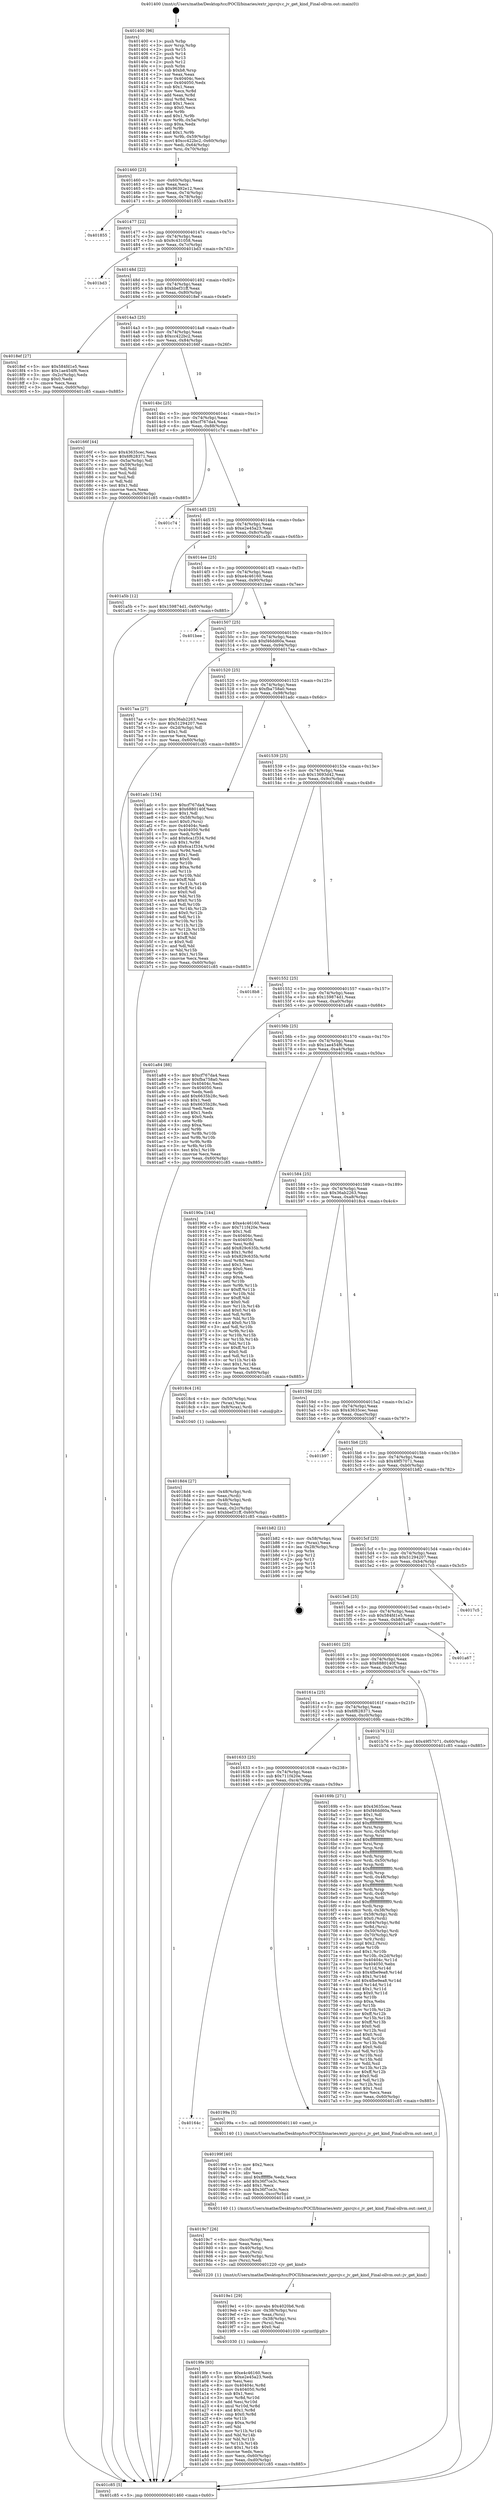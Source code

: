 digraph "0x401400" {
  label = "0x401400 (/mnt/c/Users/mathe/Desktop/tcc/POCII/binaries/extr_jqsrcjv.c_jv_get_kind_Final-ollvm.out::main(0))"
  labelloc = "t"
  node[shape=record]

  Entry [label="",width=0.3,height=0.3,shape=circle,fillcolor=black,style=filled]
  "0x401460" [label="{
     0x401460 [23]\l
     | [instrs]\l
     &nbsp;&nbsp;0x401460 \<+3\>: mov -0x60(%rbp),%eax\l
     &nbsp;&nbsp;0x401463 \<+2\>: mov %eax,%ecx\l
     &nbsp;&nbsp;0x401465 \<+6\>: sub $0x96392e12,%ecx\l
     &nbsp;&nbsp;0x40146b \<+3\>: mov %eax,-0x74(%rbp)\l
     &nbsp;&nbsp;0x40146e \<+3\>: mov %ecx,-0x78(%rbp)\l
     &nbsp;&nbsp;0x401471 \<+6\>: je 0000000000401855 \<main+0x455\>\l
  }"]
  "0x401855" [label="{
     0x401855\l
  }", style=dashed]
  "0x401477" [label="{
     0x401477 [22]\l
     | [instrs]\l
     &nbsp;&nbsp;0x401477 \<+5\>: jmp 000000000040147c \<main+0x7c\>\l
     &nbsp;&nbsp;0x40147c \<+3\>: mov -0x74(%rbp),%eax\l
     &nbsp;&nbsp;0x40147f \<+5\>: sub $0x9c431058,%eax\l
     &nbsp;&nbsp;0x401484 \<+3\>: mov %eax,-0x7c(%rbp)\l
     &nbsp;&nbsp;0x401487 \<+6\>: je 0000000000401bd3 \<main+0x7d3\>\l
  }"]
  Exit [label="",width=0.3,height=0.3,shape=circle,fillcolor=black,style=filled,peripheries=2]
  "0x401bd3" [label="{
     0x401bd3\l
  }", style=dashed]
  "0x40148d" [label="{
     0x40148d [22]\l
     | [instrs]\l
     &nbsp;&nbsp;0x40148d \<+5\>: jmp 0000000000401492 \<main+0x92\>\l
     &nbsp;&nbsp;0x401492 \<+3\>: mov -0x74(%rbp),%eax\l
     &nbsp;&nbsp;0x401495 \<+5\>: sub $0xbbef31ff,%eax\l
     &nbsp;&nbsp;0x40149a \<+3\>: mov %eax,-0x80(%rbp)\l
     &nbsp;&nbsp;0x40149d \<+6\>: je 00000000004018ef \<main+0x4ef\>\l
  }"]
  "0x4019fe" [label="{
     0x4019fe [93]\l
     | [instrs]\l
     &nbsp;&nbsp;0x4019fe \<+5\>: mov $0xe4c46160,%ecx\l
     &nbsp;&nbsp;0x401a03 \<+5\>: mov $0xe2e45a23,%edx\l
     &nbsp;&nbsp;0x401a08 \<+2\>: xor %esi,%esi\l
     &nbsp;&nbsp;0x401a0a \<+8\>: mov 0x40404c,%r8d\l
     &nbsp;&nbsp;0x401a12 \<+8\>: mov 0x404050,%r9d\l
     &nbsp;&nbsp;0x401a1a \<+3\>: sub $0x1,%esi\l
     &nbsp;&nbsp;0x401a1d \<+3\>: mov %r8d,%r10d\l
     &nbsp;&nbsp;0x401a20 \<+3\>: add %esi,%r10d\l
     &nbsp;&nbsp;0x401a23 \<+4\>: imul %r10d,%r8d\l
     &nbsp;&nbsp;0x401a27 \<+4\>: and $0x1,%r8d\l
     &nbsp;&nbsp;0x401a2b \<+4\>: cmp $0x0,%r8d\l
     &nbsp;&nbsp;0x401a2f \<+4\>: sete %r11b\l
     &nbsp;&nbsp;0x401a33 \<+4\>: cmp $0xa,%r9d\l
     &nbsp;&nbsp;0x401a37 \<+3\>: setl %bl\l
     &nbsp;&nbsp;0x401a3a \<+3\>: mov %r11b,%r14b\l
     &nbsp;&nbsp;0x401a3d \<+3\>: and %bl,%r14b\l
     &nbsp;&nbsp;0x401a40 \<+3\>: xor %bl,%r11b\l
     &nbsp;&nbsp;0x401a43 \<+3\>: or %r11b,%r14b\l
     &nbsp;&nbsp;0x401a46 \<+4\>: test $0x1,%r14b\l
     &nbsp;&nbsp;0x401a4a \<+3\>: cmovne %edx,%ecx\l
     &nbsp;&nbsp;0x401a4d \<+3\>: mov %ecx,-0x60(%rbp)\l
     &nbsp;&nbsp;0x401a50 \<+6\>: mov %eax,-0xd0(%rbp)\l
     &nbsp;&nbsp;0x401a56 \<+5\>: jmp 0000000000401c85 \<main+0x885\>\l
  }"]
  "0x4018ef" [label="{
     0x4018ef [27]\l
     | [instrs]\l
     &nbsp;&nbsp;0x4018ef \<+5\>: mov $0x584fd1e5,%eax\l
     &nbsp;&nbsp;0x4018f4 \<+5\>: mov $0x1ae454f6,%ecx\l
     &nbsp;&nbsp;0x4018f9 \<+3\>: mov -0x2c(%rbp),%edx\l
     &nbsp;&nbsp;0x4018fc \<+3\>: cmp $0x0,%edx\l
     &nbsp;&nbsp;0x4018ff \<+3\>: cmove %ecx,%eax\l
     &nbsp;&nbsp;0x401902 \<+3\>: mov %eax,-0x60(%rbp)\l
     &nbsp;&nbsp;0x401905 \<+5\>: jmp 0000000000401c85 \<main+0x885\>\l
  }"]
  "0x4014a3" [label="{
     0x4014a3 [25]\l
     | [instrs]\l
     &nbsp;&nbsp;0x4014a3 \<+5\>: jmp 00000000004014a8 \<main+0xa8\>\l
     &nbsp;&nbsp;0x4014a8 \<+3\>: mov -0x74(%rbp),%eax\l
     &nbsp;&nbsp;0x4014ab \<+5\>: sub $0xcc422bc2,%eax\l
     &nbsp;&nbsp;0x4014b0 \<+6\>: mov %eax,-0x84(%rbp)\l
     &nbsp;&nbsp;0x4014b6 \<+6\>: je 000000000040166f \<main+0x26f\>\l
  }"]
  "0x4019e1" [label="{
     0x4019e1 [29]\l
     | [instrs]\l
     &nbsp;&nbsp;0x4019e1 \<+10\>: movabs $0x4020b6,%rdi\l
     &nbsp;&nbsp;0x4019eb \<+4\>: mov -0x38(%rbp),%rsi\l
     &nbsp;&nbsp;0x4019ef \<+2\>: mov %eax,(%rsi)\l
     &nbsp;&nbsp;0x4019f1 \<+4\>: mov -0x38(%rbp),%rsi\l
     &nbsp;&nbsp;0x4019f5 \<+2\>: mov (%rsi),%esi\l
     &nbsp;&nbsp;0x4019f7 \<+2\>: mov $0x0,%al\l
     &nbsp;&nbsp;0x4019f9 \<+5\>: call 0000000000401030 \<printf@plt\>\l
     | [calls]\l
     &nbsp;&nbsp;0x401030 \{1\} (unknown)\l
  }"]
  "0x40166f" [label="{
     0x40166f [44]\l
     | [instrs]\l
     &nbsp;&nbsp;0x40166f \<+5\>: mov $0x43635cec,%eax\l
     &nbsp;&nbsp;0x401674 \<+5\>: mov $0x6f628371,%ecx\l
     &nbsp;&nbsp;0x401679 \<+3\>: mov -0x5a(%rbp),%dl\l
     &nbsp;&nbsp;0x40167c \<+4\>: mov -0x59(%rbp),%sil\l
     &nbsp;&nbsp;0x401680 \<+3\>: mov %dl,%dil\l
     &nbsp;&nbsp;0x401683 \<+3\>: and %sil,%dil\l
     &nbsp;&nbsp;0x401686 \<+3\>: xor %sil,%dl\l
     &nbsp;&nbsp;0x401689 \<+3\>: or %dl,%dil\l
     &nbsp;&nbsp;0x40168c \<+4\>: test $0x1,%dil\l
     &nbsp;&nbsp;0x401690 \<+3\>: cmovne %ecx,%eax\l
     &nbsp;&nbsp;0x401693 \<+3\>: mov %eax,-0x60(%rbp)\l
     &nbsp;&nbsp;0x401696 \<+5\>: jmp 0000000000401c85 \<main+0x885\>\l
  }"]
  "0x4014bc" [label="{
     0x4014bc [25]\l
     | [instrs]\l
     &nbsp;&nbsp;0x4014bc \<+5\>: jmp 00000000004014c1 \<main+0xc1\>\l
     &nbsp;&nbsp;0x4014c1 \<+3\>: mov -0x74(%rbp),%eax\l
     &nbsp;&nbsp;0x4014c4 \<+5\>: sub $0xcf767da4,%eax\l
     &nbsp;&nbsp;0x4014c9 \<+6\>: mov %eax,-0x88(%rbp)\l
     &nbsp;&nbsp;0x4014cf \<+6\>: je 0000000000401c74 \<main+0x874\>\l
  }"]
  "0x401c85" [label="{
     0x401c85 [5]\l
     | [instrs]\l
     &nbsp;&nbsp;0x401c85 \<+5\>: jmp 0000000000401460 \<main+0x60\>\l
  }"]
  "0x401400" [label="{
     0x401400 [96]\l
     | [instrs]\l
     &nbsp;&nbsp;0x401400 \<+1\>: push %rbp\l
     &nbsp;&nbsp;0x401401 \<+3\>: mov %rsp,%rbp\l
     &nbsp;&nbsp;0x401404 \<+2\>: push %r15\l
     &nbsp;&nbsp;0x401406 \<+2\>: push %r14\l
     &nbsp;&nbsp;0x401408 \<+2\>: push %r13\l
     &nbsp;&nbsp;0x40140a \<+2\>: push %r12\l
     &nbsp;&nbsp;0x40140c \<+1\>: push %rbx\l
     &nbsp;&nbsp;0x40140d \<+7\>: sub $0xb8,%rsp\l
     &nbsp;&nbsp;0x401414 \<+2\>: xor %eax,%eax\l
     &nbsp;&nbsp;0x401416 \<+7\>: mov 0x40404c,%ecx\l
     &nbsp;&nbsp;0x40141d \<+7\>: mov 0x404050,%edx\l
     &nbsp;&nbsp;0x401424 \<+3\>: sub $0x1,%eax\l
     &nbsp;&nbsp;0x401427 \<+3\>: mov %ecx,%r8d\l
     &nbsp;&nbsp;0x40142a \<+3\>: add %eax,%r8d\l
     &nbsp;&nbsp;0x40142d \<+4\>: imul %r8d,%ecx\l
     &nbsp;&nbsp;0x401431 \<+3\>: and $0x1,%ecx\l
     &nbsp;&nbsp;0x401434 \<+3\>: cmp $0x0,%ecx\l
     &nbsp;&nbsp;0x401437 \<+4\>: sete %r9b\l
     &nbsp;&nbsp;0x40143b \<+4\>: and $0x1,%r9b\l
     &nbsp;&nbsp;0x40143f \<+4\>: mov %r9b,-0x5a(%rbp)\l
     &nbsp;&nbsp;0x401443 \<+3\>: cmp $0xa,%edx\l
     &nbsp;&nbsp;0x401446 \<+4\>: setl %r9b\l
     &nbsp;&nbsp;0x40144a \<+4\>: and $0x1,%r9b\l
     &nbsp;&nbsp;0x40144e \<+4\>: mov %r9b,-0x59(%rbp)\l
     &nbsp;&nbsp;0x401452 \<+7\>: movl $0xcc422bc2,-0x60(%rbp)\l
     &nbsp;&nbsp;0x401459 \<+3\>: mov %edi,-0x64(%rbp)\l
     &nbsp;&nbsp;0x40145c \<+4\>: mov %rsi,-0x70(%rbp)\l
  }"]
  "0x4019c7" [label="{
     0x4019c7 [26]\l
     | [instrs]\l
     &nbsp;&nbsp;0x4019c7 \<+6\>: mov -0xcc(%rbp),%ecx\l
     &nbsp;&nbsp;0x4019cd \<+3\>: imul %eax,%ecx\l
     &nbsp;&nbsp;0x4019d0 \<+4\>: mov -0x40(%rbp),%rsi\l
     &nbsp;&nbsp;0x4019d4 \<+2\>: mov %ecx,(%rsi)\l
     &nbsp;&nbsp;0x4019d6 \<+4\>: mov -0x40(%rbp),%rsi\l
     &nbsp;&nbsp;0x4019da \<+2\>: mov (%rsi),%edi\l
     &nbsp;&nbsp;0x4019dc \<+5\>: call 0000000000401220 \<jv_get_kind\>\l
     | [calls]\l
     &nbsp;&nbsp;0x401220 \{1\} (/mnt/c/Users/mathe/Desktop/tcc/POCII/binaries/extr_jqsrcjv.c_jv_get_kind_Final-ollvm.out::jv_get_kind)\l
  }"]
  "0x401c74" [label="{
     0x401c74\l
  }", style=dashed]
  "0x4014d5" [label="{
     0x4014d5 [25]\l
     | [instrs]\l
     &nbsp;&nbsp;0x4014d5 \<+5\>: jmp 00000000004014da \<main+0xda\>\l
     &nbsp;&nbsp;0x4014da \<+3\>: mov -0x74(%rbp),%eax\l
     &nbsp;&nbsp;0x4014dd \<+5\>: sub $0xe2e45a23,%eax\l
     &nbsp;&nbsp;0x4014e2 \<+6\>: mov %eax,-0x8c(%rbp)\l
     &nbsp;&nbsp;0x4014e8 \<+6\>: je 0000000000401a5b \<main+0x65b\>\l
  }"]
  "0x40199f" [label="{
     0x40199f [40]\l
     | [instrs]\l
     &nbsp;&nbsp;0x40199f \<+5\>: mov $0x2,%ecx\l
     &nbsp;&nbsp;0x4019a4 \<+1\>: cltd\l
     &nbsp;&nbsp;0x4019a5 \<+2\>: idiv %ecx\l
     &nbsp;&nbsp;0x4019a7 \<+6\>: imul $0xfffffffe,%edx,%ecx\l
     &nbsp;&nbsp;0x4019ad \<+6\>: add $0x36f7ce3c,%ecx\l
     &nbsp;&nbsp;0x4019b3 \<+3\>: add $0x1,%ecx\l
     &nbsp;&nbsp;0x4019b6 \<+6\>: sub $0x36f7ce3c,%ecx\l
     &nbsp;&nbsp;0x4019bc \<+6\>: mov %ecx,-0xcc(%rbp)\l
     &nbsp;&nbsp;0x4019c2 \<+5\>: call 0000000000401140 \<next_i\>\l
     | [calls]\l
     &nbsp;&nbsp;0x401140 \{1\} (/mnt/c/Users/mathe/Desktop/tcc/POCII/binaries/extr_jqsrcjv.c_jv_get_kind_Final-ollvm.out::next_i)\l
  }"]
  "0x401a5b" [label="{
     0x401a5b [12]\l
     | [instrs]\l
     &nbsp;&nbsp;0x401a5b \<+7\>: movl $0x159874d1,-0x60(%rbp)\l
     &nbsp;&nbsp;0x401a62 \<+5\>: jmp 0000000000401c85 \<main+0x885\>\l
  }"]
  "0x4014ee" [label="{
     0x4014ee [25]\l
     | [instrs]\l
     &nbsp;&nbsp;0x4014ee \<+5\>: jmp 00000000004014f3 \<main+0xf3\>\l
     &nbsp;&nbsp;0x4014f3 \<+3\>: mov -0x74(%rbp),%eax\l
     &nbsp;&nbsp;0x4014f6 \<+5\>: sub $0xe4c46160,%eax\l
     &nbsp;&nbsp;0x4014fb \<+6\>: mov %eax,-0x90(%rbp)\l
     &nbsp;&nbsp;0x401501 \<+6\>: je 0000000000401bee \<main+0x7ee\>\l
  }"]
  "0x40164c" [label="{
     0x40164c\l
  }", style=dashed]
  "0x401bee" [label="{
     0x401bee\l
  }", style=dashed]
  "0x401507" [label="{
     0x401507 [25]\l
     | [instrs]\l
     &nbsp;&nbsp;0x401507 \<+5\>: jmp 000000000040150c \<main+0x10c\>\l
     &nbsp;&nbsp;0x40150c \<+3\>: mov -0x74(%rbp),%eax\l
     &nbsp;&nbsp;0x40150f \<+5\>: sub $0xf46dd60a,%eax\l
     &nbsp;&nbsp;0x401514 \<+6\>: mov %eax,-0x94(%rbp)\l
     &nbsp;&nbsp;0x40151a \<+6\>: je 00000000004017aa \<main+0x3aa\>\l
  }"]
  "0x40199a" [label="{
     0x40199a [5]\l
     | [instrs]\l
     &nbsp;&nbsp;0x40199a \<+5\>: call 0000000000401140 \<next_i\>\l
     | [calls]\l
     &nbsp;&nbsp;0x401140 \{1\} (/mnt/c/Users/mathe/Desktop/tcc/POCII/binaries/extr_jqsrcjv.c_jv_get_kind_Final-ollvm.out::next_i)\l
  }"]
  "0x4017aa" [label="{
     0x4017aa [27]\l
     | [instrs]\l
     &nbsp;&nbsp;0x4017aa \<+5\>: mov $0x36ab2263,%eax\l
     &nbsp;&nbsp;0x4017af \<+5\>: mov $0x51294207,%ecx\l
     &nbsp;&nbsp;0x4017b4 \<+3\>: mov -0x2d(%rbp),%dl\l
     &nbsp;&nbsp;0x4017b7 \<+3\>: test $0x1,%dl\l
     &nbsp;&nbsp;0x4017ba \<+3\>: cmovne %ecx,%eax\l
     &nbsp;&nbsp;0x4017bd \<+3\>: mov %eax,-0x60(%rbp)\l
     &nbsp;&nbsp;0x4017c0 \<+5\>: jmp 0000000000401c85 \<main+0x885\>\l
  }"]
  "0x401520" [label="{
     0x401520 [25]\l
     | [instrs]\l
     &nbsp;&nbsp;0x401520 \<+5\>: jmp 0000000000401525 \<main+0x125\>\l
     &nbsp;&nbsp;0x401525 \<+3\>: mov -0x74(%rbp),%eax\l
     &nbsp;&nbsp;0x401528 \<+5\>: sub $0xfba758a0,%eax\l
     &nbsp;&nbsp;0x40152d \<+6\>: mov %eax,-0x98(%rbp)\l
     &nbsp;&nbsp;0x401533 \<+6\>: je 0000000000401adc \<main+0x6dc\>\l
  }"]
  "0x4018d4" [label="{
     0x4018d4 [27]\l
     | [instrs]\l
     &nbsp;&nbsp;0x4018d4 \<+4\>: mov -0x48(%rbp),%rdi\l
     &nbsp;&nbsp;0x4018d8 \<+2\>: mov %eax,(%rdi)\l
     &nbsp;&nbsp;0x4018da \<+4\>: mov -0x48(%rbp),%rdi\l
     &nbsp;&nbsp;0x4018de \<+2\>: mov (%rdi),%eax\l
     &nbsp;&nbsp;0x4018e0 \<+3\>: mov %eax,-0x2c(%rbp)\l
     &nbsp;&nbsp;0x4018e3 \<+7\>: movl $0xbbef31ff,-0x60(%rbp)\l
     &nbsp;&nbsp;0x4018ea \<+5\>: jmp 0000000000401c85 \<main+0x885\>\l
  }"]
  "0x401adc" [label="{
     0x401adc [154]\l
     | [instrs]\l
     &nbsp;&nbsp;0x401adc \<+5\>: mov $0xcf767da4,%eax\l
     &nbsp;&nbsp;0x401ae1 \<+5\>: mov $0x6880140f,%ecx\l
     &nbsp;&nbsp;0x401ae6 \<+2\>: mov $0x1,%dl\l
     &nbsp;&nbsp;0x401ae8 \<+4\>: mov -0x58(%rbp),%rsi\l
     &nbsp;&nbsp;0x401aec \<+6\>: movl $0x0,(%rsi)\l
     &nbsp;&nbsp;0x401af2 \<+7\>: mov 0x40404c,%edi\l
     &nbsp;&nbsp;0x401af9 \<+8\>: mov 0x404050,%r8d\l
     &nbsp;&nbsp;0x401b01 \<+3\>: mov %edi,%r9d\l
     &nbsp;&nbsp;0x401b04 \<+7\>: add $0x6ca1f334,%r9d\l
     &nbsp;&nbsp;0x401b0b \<+4\>: sub $0x1,%r9d\l
     &nbsp;&nbsp;0x401b0f \<+7\>: sub $0x6ca1f334,%r9d\l
     &nbsp;&nbsp;0x401b16 \<+4\>: imul %r9d,%edi\l
     &nbsp;&nbsp;0x401b1a \<+3\>: and $0x1,%edi\l
     &nbsp;&nbsp;0x401b1d \<+3\>: cmp $0x0,%edi\l
     &nbsp;&nbsp;0x401b20 \<+4\>: sete %r10b\l
     &nbsp;&nbsp;0x401b24 \<+4\>: cmp $0xa,%r8d\l
     &nbsp;&nbsp;0x401b28 \<+4\>: setl %r11b\l
     &nbsp;&nbsp;0x401b2c \<+3\>: mov %r10b,%bl\l
     &nbsp;&nbsp;0x401b2f \<+3\>: xor $0xff,%bl\l
     &nbsp;&nbsp;0x401b32 \<+3\>: mov %r11b,%r14b\l
     &nbsp;&nbsp;0x401b35 \<+4\>: xor $0xff,%r14b\l
     &nbsp;&nbsp;0x401b39 \<+3\>: xor $0x0,%dl\l
     &nbsp;&nbsp;0x401b3c \<+3\>: mov %bl,%r15b\l
     &nbsp;&nbsp;0x401b3f \<+4\>: and $0x0,%r15b\l
     &nbsp;&nbsp;0x401b43 \<+3\>: and %dl,%r10b\l
     &nbsp;&nbsp;0x401b46 \<+3\>: mov %r14b,%r12b\l
     &nbsp;&nbsp;0x401b49 \<+4\>: and $0x0,%r12b\l
     &nbsp;&nbsp;0x401b4d \<+3\>: and %dl,%r11b\l
     &nbsp;&nbsp;0x401b50 \<+3\>: or %r10b,%r15b\l
     &nbsp;&nbsp;0x401b53 \<+3\>: or %r11b,%r12b\l
     &nbsp;&nbsp;0x401b56 \<+3\>: xor %r12b,%r15b\l
     &nbsp;&nbsp;0x401b59 \<+3\>: or %r14b,%bl\l
     &nbsp;&nbsp;0x401b5c \<+3\>: xor $0xff,%bl\l
     &nbsp;&nbsp;0x401b5f \<+3\>: or $0x0,%dl\l
     &nbsp;&nbsp;0x401b62 \<+2\>: and %dl,%bl\l
     &nbsp;&nbsp;0x401b64 \<+3\>: or %bl,%r15b\l
     &nbsp;&nbsp;0x401b67 \<+4\>: test $0x1,%r15b\l
     &nbsp;&nbsp;0x401b6b \<+3\>: cmovne %ecx,%eax\l
     &nbsp;&nbsp;0x401b6e \<+3\>: mov %eax,-0x60(%rbp)\l
     &nbsp;&nbsp;0x401b71 \<+5\>: jmp 0000000000401c85 \<main+0x885\>\l
  }"]
  "0x401539" [label="{
     0x401539 [25]\l
     | [instrs]\l
     &nbsp;&nbsp;0x401539 \<+5\>: jmp 000000000040153e \<main+0x13e\>\l
     &nbsp;&nbsp;0x40153e \<+3\>: mov -0x74(%rbp),%eax\l
     &nbsp;&nbsp;0x401541 \<+5\>: sub $0x13693d42,%eax\l
     &nbsp;&nbsp;0x401546 \<+6\>: mov %eax,-0x9c(%rbp)\l
     &nbsp;&nbsp;0x40154c \<+6\>: je 00000000004018b8 \<main+0x4b8\>\l
  }"]
  "0x401633" [label="{
     0x401633 [25]\l
     | [instrs]\l
     &nbsp;&nbsp;0x401633 \<+5\>: jmp 0000000000401638 \<main+0x238\>\l
     &nbsp;&nbsp;0x401638 \<+3\>: mov -0x74(%rbp),%eax\l
     &nbsp;&nbsp;0x40163b \<+5\>: sub $0x711f420e,%eax\l
     &nbsp;&nbsp;0x401640 \<+6\>: mov %eax,-0xc4(%rbp)\l
     &nbsp;&nbsp;0x401646 \<+6\>: je 000000000040199a \<main+0x59a\>\l
  }"]
  "0x4018b8" [label="{
     0x4018b8\l
  }", style=dashed]
  "0x401552" [label="{
     0x401552 [25]\l
     | [instrs]\l
     &nbsp;&nbsp;0x401552 \<+5\>: jmp 0000000000401557 \<main+0x157\>\l
     &nbsp;&nbsp;0x401557 \<+3\>: mov -0x74(%rbp),%eax\l
     &nbsp;&nbsp;0x40155a \<+5\>: sub $0x159874d1,%eax\l
     &nbsp;&nbsp;0x40155f \<+6\>: mov %eax,-0xa0(%rbp)\l
     &nbsp;&nbsp;0x401565 \<+6\>: je 0000000000401a84 \<main+0x684\>\l
  }"]
  "0x40169b" [label="{
     0x40169b [271]\l
     | [instrs]\l
     &nbsp;&nbsp;0x40169b \<+5\>: mov $0x43635cec,%eax\l
     &nbsp;&nbsp;0x4016a0 \<+5\>: mov $0xf46dd60a,%ecx\l
     &nbsp;&nbsp;0x4016a5 \<+2\>: mov $0x1,%dl\l
     &nbsp;&nbsp;0x4016a7 \<+3\>: mov %rsp,%rsi\l
     &nbsp;&nbsp;0x4016aa \<+4\>: add $0xfffffffffffffff0,%rsi\l
     &nbsp;&nbsp;0x4016ae \<+3\>: mov %rsi,%rsp\l
     &nbsp;&nbsp;0x4016b1 \<+4\>: mov %rsi,-0x58(%rbp)\l
     &nbsp;&nbsp;0x4016b5 \<+3\>: mov %rsp,%rsi\l
     &nbsp;&nbsp;0x4016b8 \<+4\>: add $0xfffffffffffffff0,%rsi\l
     &nbsp;&nbsp;0x4016bc \<+3\>: mov %rsi,%rsp\l
     &nbsp;&nbsp;0x4016bf \<+3\>: mov %rsp,%rdi\l
     &nbsp;&nbsp;0x4016c2 \<+4\>: add $0xfffffffffffffff0,%rdi\l
     &nbsp;&nbsp;0x4016c6 \<+3\>: mov %rdi,%rsp\l
     &nbsp;&nbsp;0x4016c9 \<+4\>: mov %rdi,-0x50(%rbp)\l
     &nbsp;&nbsp;0x4016cd \<+3\>: mov %rsp,%rdi\l
     &nbsp;&nbsp;0x4016d0 \<+4\>: add $0xfffffffffffffff0,%rdi\l
     &nbsp;&nbsp;0x4016d4 \<+3\>: mov %rdi,%rsp\l
     &nbsp;&nbsp;0x4016d7 \<+4\>: mov %rdi,-0x48(%rbp)\l
     &nbsp;&nbsp;0x4016db \<+3\>: mov %rsp,%rdi\l
     &nbsp;&nbsp;0x4016de \<+4\>: add $0xfffffffffffffff0,%rdi\l
     &nbsp;&nbsp;0x4016e2 \<+3\>: mov %rdi,%rsp\l
     &nbsp;&nbsp;0x4016e5 \<+4\>: mov %rdi,-0x40(%rbp)\l
     &nbsp;&nbsp;0x4016e9 \<+3\>: mov %rsp,%rdi\l
     &nbsp;&nbsp;0x4016ec \<+4\>: add $0xfffffffffffffff0,%rdi\l
     &nbsp;&nbsp;0x4016f0 \<+3\>: mov %rdi,%rsp\l
     &nbsp;&nbsp;0x4016f3 \<+4\>: mov %rdi,-0x38(%rbp)\l
     &nbsp;&nbsp;0x4016f7 \<+4\>: mov -0x58(%rbp),%rdi\l
     &nbsp;&nbsp;0x4016fb \<+6\>: movl $0x0,(%rdi)\l
     &nbsp;&nbsp;0x401701 \<+4\>: mov -0x64(%rbp),%r8d\l
     &nbsp;&nbsp;0x401705 \<+3\>: mov %r8d,(%rsi)\l
     &nbsp;&nbsp;0x401708 \<+4\>: mov -0x50(%rbp),%rdi\l
     &nbsp;&nbsp;0x40170c \<+4\>: mov -0x70(%rbp),%r9\l
     &nbsp;&nbsp;0x401710 \<+3\>: mov %r9,(%rdi)\l
     &nbsp;&nbsp;0x401713 \<+3\>: cmpl $0x2,(%rsi)\l
     &nbsp;&nbsp;0x401716 \<+4\>: setne %r10b\l
     &nbsp;&nbsp;0x40171a \<+4\>: and $0x1,%r10b\l
     &nbsp;&nbsp;0x40171e \<+4\>: mov %r10b,-0x2d(%rbp)\l
     &nbsp;&nbsp;0x401722 \<+8\>: mov 0x40404c,%r11d\l
     &nbsp;&nbsp;0x40172a \<+7\>: mov 0x404050,%ebx\l
     &nbsp;&nbsp;0x401731 \<+3\>: mov %r11d,%r14d\l
     &nbsp;&nbsp;0x401734 \<+7\>: sub $0x4fbe9ea8,%r14d\l
     &nbsp;&nbsp;0x40173b \<+4\>: sub $0x1,%r14d\l
     &nbsp;&nbsp;0x40173f \<+7\>: add $0x4fbe9ea8,%r14d\l
     &nbsp;&nbsp;0x401746 \<+4\>: imul %r14d,%r11d\l
     &nbsp;&nbsp;0x40174a \<+4\>: and $0x1,%r11d\l
     &nbsp;&nbsp;0x40174e \<+4\>: cmp $0x0,%r11d\l
     &nbsp;&nbsp;0x401752 \<+4\>: sete %r10b\l
     &nbsp;&nbsp;0x401756 \<+3\>: cmp $0xa,%ebx\l
     &nbsp;&nbsp;0x401759 \<+4\>: setl %r15b\l
     &nbsp;&nbsp;0x40175d \<+3\>: mov %r10b,%r12b\l
     &nbsp;&nbsp;0x401760 \<+4\>: xor $0xff,%r12b\l
     &nbsp;&nbsp;0x401764 \<+3\>: mov %r15b,%r13b\l
     &nbsp;&nbsp;0x401767 \<+4\>: xor $0xff,%r13b\l
     &nbsp;&nbsp;0x40176b \<+3\>: xor $0x0,%dl\l
     &nbsp;&nbsp;0x40176e \<+3\>: mov %r12b,%sil\l
     &nbsp;&nbsp;0x401771 \<+4\>: and $0x0,%sil\l
     &nbsp;&nbsp;0x401775 \<+3\>: and %dl,%r10b\l
     &nbsp;&nbsp;0x401778 \<+3\>: mov %r13b,%dil\l
     &nbsp;&nbsp;0x40177b \<+4\>: and $0x0,%dil\l
     &nbsp;&nbsp;0x40177f \<+3\>: and %dl,%r15b\l
     &nbsp;&nbsp;0x401782 \<+3\>: or %r10b,%sil\l
     &nbsp;&nbsp;0x401785 \<+3\>: or %r15b,%dil\l
     &nbsp;&nbsp;0x401788 \<+3\>: xor %dil,%sil\l
     &nbsp;&nbsp;0x40178b \<+3\>: or %r13b,%r12b\l
     &nbsp;&nbsp;0x40178e \<+4\>: xor $0xff,%r12b\l
     &nbsp;&nbsp;0x401792 \<+3\>: or $0x0,%dl\l
     &nbsp;&nbsp;0x401795 \<+3\>: and %dl,%r12b\l
     &nbsp;&nbsp;0x401798 \<+3\>: or %r12b,%sil\l
     &nbsp;&nbsp;0x40179b \<+4\>: test $0x1,%sil\l
     &nbsp;&nbsp;0x40179f \<+3\>: cmovne %ecx,%eax\l
     &nbsp;&nbsp;0x4017a2 \<+3\>: mov %eax,-0x60(%rbp)\l
     &nbsp;&nbsp;0x4017a5 \<+5\>: jmp 0000000000401c85 \<main+0x885\>\l
  }"]
  "0x401a84" [label="{
     0x401a84 [88]\l
     | [instrs]\l
     &nbsp;&nbsp;0x401a84 \<+5\>: mov $0xcf767da4,%eax\l
     &nbsp;&nbsp;0x401a89 \<+5\>: mov $0xfba758a0,%ecx\l
     &nbsp;&nbsp;0x401a8e \<+7\>: mov 0x40404c,%edx\l
     &nbsp;&nbsp;0x401a95 \<+7\>: mov 0x404050,%esi\l
     &nbsp;&nbsp;0x401a9c \<+2\>: mov %edx,%edi\l
     &nbsp;&nbsp;0x401a9e \<+6\>: add $0x6635b28c,%edi\l
     &nbsp;&nbsp;0x401aa4 \<+3\>: sub $0x1,%edi\l
     &nbsp;&nbsp;0x401aa7 \<+6\>: sub $0x6635b28c,%edi\l
     &nbsp;&nbsp;0x401aad \<+3\>: imul %edi,%edx\l
     &nbsp;&nbsp;0x401ab0 \<+3\>: and $0x1,%edx\l
     &nbsp;&nbsp;0x401ab3 \<+3\>: cmp $0x0,%edx\l
     &nbsp;&nbsp;0x401ab6 \<+4\>: sete %r8b\l
     &nbsp;&nbsp;0x401aba \<+3\>: cmp $0xa,%esi\l
     &nbsp;&nbsp;0x401abd \<+4\>: setl %r9b\l
     &nbsp;&nbsp;0x401ac1 \<+3\>: mov %r8b,%r10b\l
     &nbsp;&nbsp;0x401ac4 \<+3\>: and %r9b,%r10b\l
     &nbsp;&nbsp;0x401ac7 \<+3\>: xor %r9b,%r8b\l
     &nbsp;&nbsp;0x401aca \<+3\>: or %r8b,%r10b\l
     &nbsp;&nbsp;0x401acd \<+4\>: test $0x1,%r10b\l
     &nbsp;&nbsp;0x401ad1 \<+3\>: cmovne %ecx,%eax\l
     &nbsp;&nbsp;0x401ad4 \<+3\>: mov %eax,-0x60(%rbp)\l
     &nbsp;&nbsp;0x401ad7 \<+5\>: jmp 0000000000401c85 \<main+0x885\>\l
  }"]
  "0x40156b" [label="{
     0x40156b [25]\l
     | [instrs]\l
     &nbsp;&nbsp;0x40156b \<+5\>: jmp 0000000000401570 \<main+0x170\>\l
     &nbsp;&nbsp;0x401570 \<+3\>: mov -0x74(%rbp),%eax\l
     &nbsp;&nbsp;0x401573 \<+5\>: sub $0x1ae454f6,%eax\l
     &nbsp;&nbsp;0x401578 \<+6\>: mov %eax,-0xa4(%rbp)\l
     &nbsp;&nbsp;0x40157e \<+6\>: je 000000000040190a \<main+0x50a\>\l
  }"]
  "0x40161a" [label="{
     0x40161a [25]\l
     | [instrs]\l
     &nbsp;&nbsp;0x40161a \<+5\>: jmp 000000000040161f \<main+0x21f\>\l
     &nbsp;&nbsp;0x40161f \<+3\>: mov -0x74(%rbp),%eax\l
     &nbsp;&nbsp;0x401622 \<+5\>: sub $0x6f628371,%eax\l
     &nbsp;&nbsp;0x401627 \<+6\>: mov %eax,-0xc0(%rbp)\l
     &nbsp;&nbsp;0x40162d \<+6\>: je 000000000040169b \<main+0x29b\>\l
  }"]
  "0x40190a" [label="{
     0x40190a [144]\l
     | [instrs]\l
     &nbsp;&nbsp;0x40190a \<+5\>: mov $0xe4c46160,%eax\l
     &nbsp;&nbsp;0x40190f \<+5\>: mov $0x711f420e,%ecx\l
     &nbsp;&nbsp;0x401914 \<+2\>: mov $0x1,%dl\l
     &nbsp;&nbsp;0x401916 \<+7\>: mov 0x40404c,%esi\l
     &nbsp;&nbsp;0x40191d \<+7\>: mov 0x404050,%edi\l
     &nbsp;&nbsp;0x401924 \<+3\>: mov %esi,%r8d\l
     &nbsp;&nbsp;0x401927 \<+7\>: add $0x829c635b,%r8d\l
     &nbsp;&nbsp;0x40192e \<+4\>: sub $0x1,%r8d\l
     &nbsp;&nbsp;0x401932 \<+7\>: sub $0x829c635b,%r8d\l
     &nbsp;&nbsp;0x401939 \<+4\>: imul %r8d,%esi\l
     &nbsp;&nbsp;0x40193d \<+3\>: and $0x1,%esi\l
     &nbsp;&nbsp;0x401940 \<+3\>: cmp $0x0,%esi\l
     &nbsp;&nbsp;0x401943 \<+4\>: sete %r9b\l
     &nbsp;&nbsp;0x401947 \<+3\>: cmp $0xa,%edi\l
     &nbsp;&nbsp;0x40194a \<+4\>: setl %r10b\l
     &nbsp;&nbsp;0x40194e \<+3\>: mov %r9b,%r11b\l
     &nbsp;&nbsp;0x401951 \<+4\>: xor $0xff,%r11b\l
     &nbsp;&nbsp;0x401955 \<+3\>: mov %r10b,%bl\l
     &nbsp;&nbsp;0x401958 \<+3\>: xor $0xff,%bl\l
     &nbsp;&nbsp;0x40195b \<+3\>: xor $0x0,%dl\l
     &nbsp;&nbsp;0x40195e \<+3\>: mov %r11b,%r14b\l
     &nbsp;&nbsp;0x401961 \<+4\>: and $0x0,%r14b\l
     &nbsp;&nbsp;0x401965 \<+3\>: and %dl,%r9b\l
     &nbsp;&nbsp;0x401968 \<+3\>: mov %bl,%r15b\l
     &nbsp;&nbsp;0x40196b \<+4\>: and $0x0,%r15b\l
     &nbsp;&nbsp;0x40196f \<+3\>: and %dl,%r10b\l
     &nbsp;&nbsp;0x401972 \<+3\>: or %r9b,%r14b\l
     &nbsp;&nbsp;0x401975 \<+3\>: or %r10b,%r15b\l
     &nbsp;&nbsp;0x401978 \<+3\>: xor %r15b,%r14b\l
     &nbsp;&nbsp;0x40197b \<+3\>: or %bl,%r11b\l
     &nbsp;&nbsp;0x40197e \<+4\>: xor $0xff,%r11b\l
     &nbsp;&nbsp;0x401982 \<+3\>: or $0x0,%dl\l
     &nbsp;&nbsp;0x401985 \<+3\>: and %dl,%r11b\l
     &nbsp;&nbsp;0x401988 \<+3\>: or %r11b,%r14b\l
     &nbsp;&nbsp;0x40198b \<+4\>: test $0x1,%r14b\l
     &nbsp;&nbsp;0x40198f \<+3\>: cmovne %ecx,%eax\l
     &nbsp;&nbsp;0x401992 \<+3\>: mov %eax,-0x60(%rbp)\l
     &nbsp;&nbsp;0x401995 \<+5\>: jmp 0000000000401c85 \<main+0x885\>\l
  }"]
  "0x401584" [label="{
     0x401584 [25]\l
     | [instrs]\l
     &nbsp;&nbsp;0x401584 \<+5\>: jmp 0000000000401589 \<main+0x189\>\l
     &nbsp;&nbsp;0x401589 \<+3\>: mov -0x74(%rbp),%eax\l
     &nbsp;&nbsp;0x40158c \<+5\>: sub $0x36ab2263,%eax\l
     &nbsp;&nbsp;0x401591 \<+6\>: mov %eax,-0xa8(%rbp)\l
     &nbsp;&nbsp;0x401597 \<+6\>: je 00000000004018c4 \<main+0x4c4\>\l
  }"]
  "0x401b76" [label="{
     0x401b76 [12]\l
     | [instrs]\l
     &nbsp;&nbsp;0x401b76 \<+7\>: movl $0x49f57071,-0x60(%rbp)\l
     &nbsp;&nbsp;0x401b7d \<+5\>: jmp 0000000000401c85 \<main+0x885\>\l
  }"]
  "0x4018c4" [label="{
     0x4018c4 [16]\l
     | [instrs]\l
     &nbsp;&nbsp;0x4018c4 \<+4\>: mov -0x50(%rbp),%rax\l
     &nbsp;&nbsp;0x4018c8 \<+3\>: mov (%rax),%rax\l
     &nbsp;&nbsp;0x4018cb \<+4\>: mov 0x8(%rax),%rdi\l
     &nbsp;&nbsp;0x4018cf \<+5\>: call 0000000000401040 \<atoi@plt\>\l
     | [calls]\l
     &nbsp;&nbsp;0x401040 \{1\} (unknown)\l
  }"]
  "0x40159d" [label="{
     0x40159d [25]\l
     | [instrs]\l
     &nbsp;&nbsp;0x40159d \<+5\>: jmp 00000000004015a2 \<main+0x1a2\>\l
     &nbsp;&nbsp;0x4015a2 \<+3\>: mov -0x74(%rbp),%eax\l
     &nbsp;&nbsp;0x4015a5 \<+5\>: sub $0x43635cec,%eax\l
     &nbsp;&nbsp;0x4015aa \<+6\>: mov %eax,-0xac(%rbp)\l
     &nbsp;&nbsp;0x4015b0 \<+6\>: je 0000000000401b97 \<main+0x797\>\l
  }"]
  "0x401601" [label="{
     0x401601 [25]\l
     | [instrs]\l
     &nbsp;&nbsp;0x401601 \<+5\>: jmp 0000000000401606 \<main+0x206\>\l
     &nbsp;&nbsp;0x401606 \<+3\>: mov -0x74(%rbp),%eax\l
     &nbsp;&nbsp;0x401609 \<+5\>: sub $0x6880140f,%eax\l
     &nbsp;&nbsp;0x40160e \<+6\>: mov %eax,-0xbc(%rbp)\l
     &nbsp;&nbsp;0x401614 \<+6\>: je 0000000000401b76 \<main+0x776\>\l
  }"]
  "0x401b97" [label="{
     0x401b97\l
  }", style=dashed]
  "0x4015b6" [label="{
     0x4015b6 [25]\l
     | [instrs]\l
     &nbsp;&nbsp;0x4015b6 \<+5\>: jmp 00000000004015bb \<main+0x1bb\>\l
     &nbsp;&nbsp;0x4015bb \<+3\>: mov -0x74(%rbp),%eax\l
     &nbsp;&nbsp;0x4015be \<+5\>: sub $0x49f57071,%eax\l
     &nbsp;&nbsp;0x4015c3 \<+6\>: mov %eax,-0xb0(%rbp)\l
     &nbsp;&nbsp;0x4015c9 \<+6\>: je 0000000000401b82 \<main+0x782\>\l
  }"]
  "0x401a67" [label="{
     0x401a67\l
  }", style=dashed]
  "0x401b82" [label="{
     0x401b82 [21]\l
     | [instrs]\l
     &nbsp;&nbsp;0x401b82 \<+4\>: mov -0x58(%rbp),%rax\l
     &nbsp;&nbsp;0x401b86 \<+2\>: mov (%rax),%eax\l
     &nbsp;&nbsp;0x401b88 \<+4\>: lea -0x28(%rbp),%rsp\l
     &nbsp;&nbsp;0x401b8c \<+1\>: pop %rbx\l
     &nbsp;&nbsp;0x401b8d \<+2\>: pop %r12\l
     &nbsp;&nbsp;0x401b8f \<+2\>: pop %r13\l
     &nbsp;&nbsp;0x401b91 \<+2\>: pop %r14\l
     &nbsp;&nbsp;0x401b93 \<+2\>: pop %r15\l
     &nbsp;&nbsp;0x401b95 \<+1\>: pop %rbp\l
     &nbsp;&nbsp;0x401b96 \<+1\>: ret\l
  }"]
  "0x4015cf" [label="{
     0x4015cf [25]\l
     | [instrs]\l
     &nbsp;&nbsp;0x4015cf \<+5\>: jmp 00000000004015d4 \<main+0x1d4\>\l
     &nbsp;&nbsp;0x4015d4 \<+3\>: mov -0x74(%rbp),%eax\l
     &nbsp;&nbsp;0x4015d7 \<+5\>: sub $0x51294207,%eax\l
     &nbsp;&nbsp;0x4015dc \<+6\>: mov %eax,-0xb4(%rbp)\l
     &nbsp;&nbsp;0x4015e2 \<+6\>: je 00000000004017c5 \<main+0x3c5\>\l
  }"]
  "0x4015e8" [label="{
     0x4015e8 [25]\l
     | [instrs]\l
     &nbsp;&nbsp;0x4015e8 \<+5\>: jmp 00000000004015ed \<main+0x1ed\>\l
     &nbsp;&nbsp;0x4015ed \<+3\>: mov -0x74(%rbp),%eax\l
     &nbsp;&nbsp;0x4015f0 \<+5\>: sub $0x584fd1e5,%eax\l
     &nbsp;&nbsp;0x4015f5 \<+6\>: mov %eax,-0xb8(%rbp)\l
     &nbsp;&nbsp;0x4015fb \<+6\>: je 0000000000401a67 \<main+0x667\>\l
  }"]
  "0x4017c5" [label="{
     0x4017c5\l
  }", style=dashed]
  Entry -> "0x401400" [label=" 1"]
  "0x401460" -> "0x401855" [label=" 0"]
  "0x401460" -> "0x401477" [label=" 12"]
  "0x401b82" -> Exit [label=" 1"]
  "0x401477" -> "0x401bd3" [label=" 0"]
  "0x401477" -> "0x40148d" [label=" 12"]
  "0x401b76" -> "0x401c85" [label=" 1"]
  "0x40148d" -> "0x4018ef" [label=" 1"]
  "0x40148d" -> "0x4014a3" [label=" 11"]
  "0x401adc" -> "0x401c85" [label=" 1"]
  "0x4014a3" -> "0x40166f" [label=" 1"]
  "0x4014a3" -> "0x4014bc" [label=" 10"]
  "0x40166f" -> "0x401c85" [label=" 1"]
  "0x401400" -> "0x401460" [label=" 1"]
  "0x401c85" -> "0x401460" [label=" 11"]
  "0x401a84" -> "0x401c85" [label=" 1"]
  "0x4014bc" -> "0x401c74" [label=" 0"]
  "0x4014bc" -> "0x4014d5" [label=" 10"]
  "0x401a5b" -> "0x401c85" [label=" 1"]
  "0x4014d5" -> "0x401a5b" [label=" 1"]
  "0x4014d5" -> "0x4014ee" [label=" 9"]
  "0x4019fe" -> "0x401c85" [label=" 1"]
  "0x4014ee" -> "0x401bee" [label=" 0"]
  "0x4014ee" -> "0x401507" [label=" 9"]
  "0x4019e1" -> "0x4019fe" [label=" 1"]
  "0x401507" -> "0x4017aa" [label=" 1"]
  "0x401507" -> "0x401520" [label=" 8"]
  "0x4019c7" -> "0x4019e1" [label=" 1"]
  "0x401520" -> "0x401adc" [label=" 1"]
  "0x401520" -> "0x401539" [label=" 7"]
  "0x40199a" -> "0x40199f" [label=" 1"]
  "0x401539" -> "0x4018b8" [label=" 0"]
  "0x401539" -> "0x401552" [label=" 7"]
  "0x401633" -> "0x40199a" [label=" 1"]
  "0x401552" -> "0x401a84" [label=" 1"]
  "0x401552" -> "0x40156b" [label=" 6"]
  "0x40199f" -> "0x4019c7" [label=" 1"]
  "0x40156b" -> "0x40190a" [label=" 1"]
  "0x40156b" -> "0x401584" [label=" 5"]
  "0x4018ef" -> "0x401c85" [label=" 1"]
  "0x401584" -> "0x4018c4" [label=" 1"]
  "0x401584" -> "0x40159d" [label=" 4"]
  "0x4018d4" -> "0x401c85" [label=" 1"]
  "0x40159d" -> "0x401b97" [label=" 0"]
  "0x40159d" -> "0x4015b6" [label=" 4"]
  "0x4017aa" -> "0x401c85" [label=" 1"]
  "0x4015b6" -> "0x401b82" [label=" 1"]
  "0x4015b6" -> "0x4015cf" [label=" 3"]
  "0x40169b" -> "0x401c85" [label=" 1"]
  "0x4015cf" -> "0x4017c5" [label=" 0"]
  "0x4015cf" -> "0x4015e8" [label=" 3"]
  "0x401633" -> "0x40164c" [label=" 0"]
  "0x4015e8" -> "0x401a67" [label=" 0"]
  "0x4015e8" -> "0x401601" [label=" 3"]
  "0x4018c4" -> "0x4018d4" [label=" 1"]
  "0x401601" -> "0x401b76" [label=" 1"]
  "0x401601" -> "0x40161a" [label=" 2"]
  "0x40190a" -> "0x401c85" [label=" 1"]
  "0x40161a" -> "0x40169b" [label=" 1"]
  "0x40161a" -> "0x401633" [label=" 1"]
}
